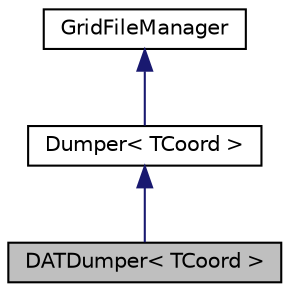 digraph "DATDumper&lt; TCoord &gt;"
{
  edge [fontname="Helvetica",fontsize="10",labelfontname="Helvetica",labelfontsize="10"];
  node [fontname="Helvetica",fontsize="10",shape=record];
  Node1 [label="DATDumper\< TCoord \>",height=0.2,width=0.4,color="black", fillcolor="grey75", style="filled", fontcolor="black"];
  Node2 -> Node1 [dir="back",color="midnightblue",fontsize="10",style="solid",fontname="Helvetica"];
  Node2 [label="Dumper\< TCoord \>",height=0.2,width=0.4,color="black", fillcolor="white", style="filled",URL="$classDumper.html"];
  Node3 -> Node2 [dir="back",color="midnightblue",fontsize="10",style="solid",fontname="Helvetica"];
  Node3 [label="GridFileManager",height=0.2,width=0.4,color="black", fillcolor="white", style="filled",URL="$classGridFileManager.html"];
}

